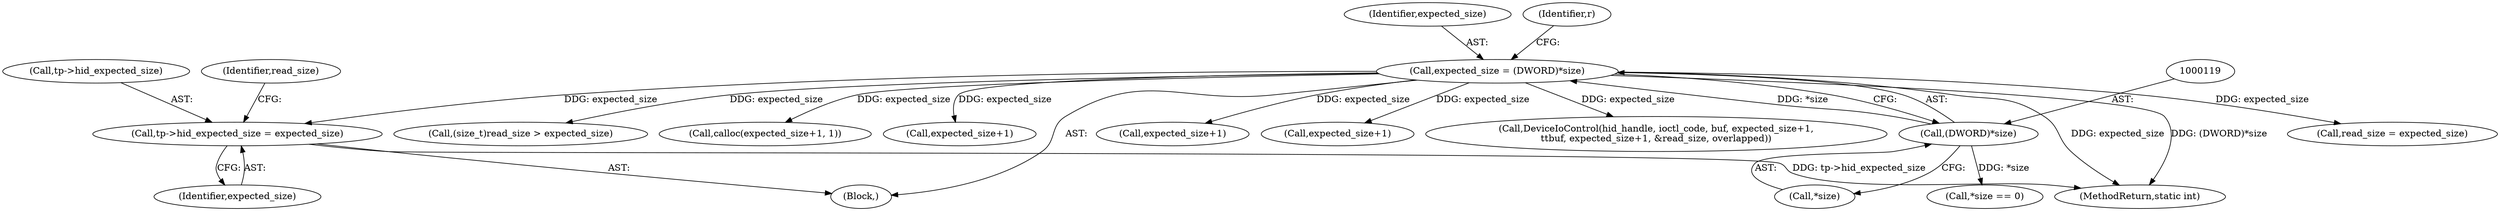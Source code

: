 digraph "1_Chrome_ac149a8d4371c0e01e0934fdd57b09e86f96b5b9_4@pointer" {
"1000199" [label="(Call,tp->hid_expected_size = expected_size)"];
"1000116" [label="(Call,expected_size = (DWORD)*size)"];
"1000118" [label="(Call,(DWORD)*size)"];
"1000200" [label="(Call,tp->hid_expected_size)"];
"1000120" [label="(Call,*size)"];
"1000116" [label="(Call,expected_size = (DWORD)*size)"];
"1000328" [label="(MethodReturn,static int)"];
"1000204" [label="(Call,read_size = expected_size)"];
"1000280" [label="(Call,(size_t)read_size > expected_size)"];
"1000137" [label="(Call,*size == 0)"];
"1000203" [label="(Identifier,expected_size)"];
"1000199" [label="(Call,tp->hid_expected_size = expected_size)"];
"1000175" [label="(Call,calloc(expected_size+1, 1))"];
"1000176" [label="(Call,expected_size+1)"];
"1000111" [label="(Block,)"];
"1000118" [label="(Call,(DWORD)*size)"];
"1000213" [label="(Call,expected_size+1)"];
"1000205" [label="(Identifier,read_size)"];
"1000217" [label="(Call,expected_size+1)"];
"1000117" [label="(Identifier,expected_size)"];
"1000209" [label="(Call,DeviceIoControl(hid_handle, ioctl_code, buf, expected_size+1,\n\t\tbuf, expected_size+1, &read_size, overlapped))"];
"1000124" [label="(Identifier,r)"];
"1000199" -> "1000111"  [label="AST: "];
"1000199" -> "1000203"  [label="CFG: "];
"1000200" -> "1000199"  [label="AST: "];
"1000203" -> "1000199"  [label="AST: "];
"1000205" -> "1000199"  [label="CFG: "];
"1000199" -> "1000328"  [label="DDG: tp->hid_expected_size"];
"1000116" -> "1000199"  [label="DDG: expected_size"];
"1000116" -> "1000111"  [label="AST: "];
"1000116" -> "1000118"  [label="CFG: "];
"1000117" -> "1000116"  [label="AST: "];
"1000118" -> "1000116"  [label="AST: "];
"1000124" -> "1000116"  [label="CFG: "];
"1000116" -> "1000328"  [label="DDG: expected_size"];
"1000116" -> "1000328"  [label="DDG: (DWORD)*size"];
"1000118" -> "1000116"  [label="DDG: *size"];
"1000116" -> "1000175"  [label="DDG: expected_size"];
"1000116" -> "1000176"  [label="DDG: expected_size"];
"1000116" -> "1000204"  [label="DDG: expected_size"];
"1000116" -> "1000209"  [label="DDG: expected_size"];
"1000116" -> "1000213"  [label="DDG: expected_size"];
"1000116" -> "1000217"  [label="DDG: expected_size"];
"1000116" -> "1000280"  [label="DDG: expected_size"];
"1000118" -> "1000120"  [label="CFG: "];
"1000119" -> "1000118"  [label="AST: "];
"1000120" -> "1000118"  [label="AST: "];
"1000118" -> "1000137"  [label="DDG: *size"];
}
